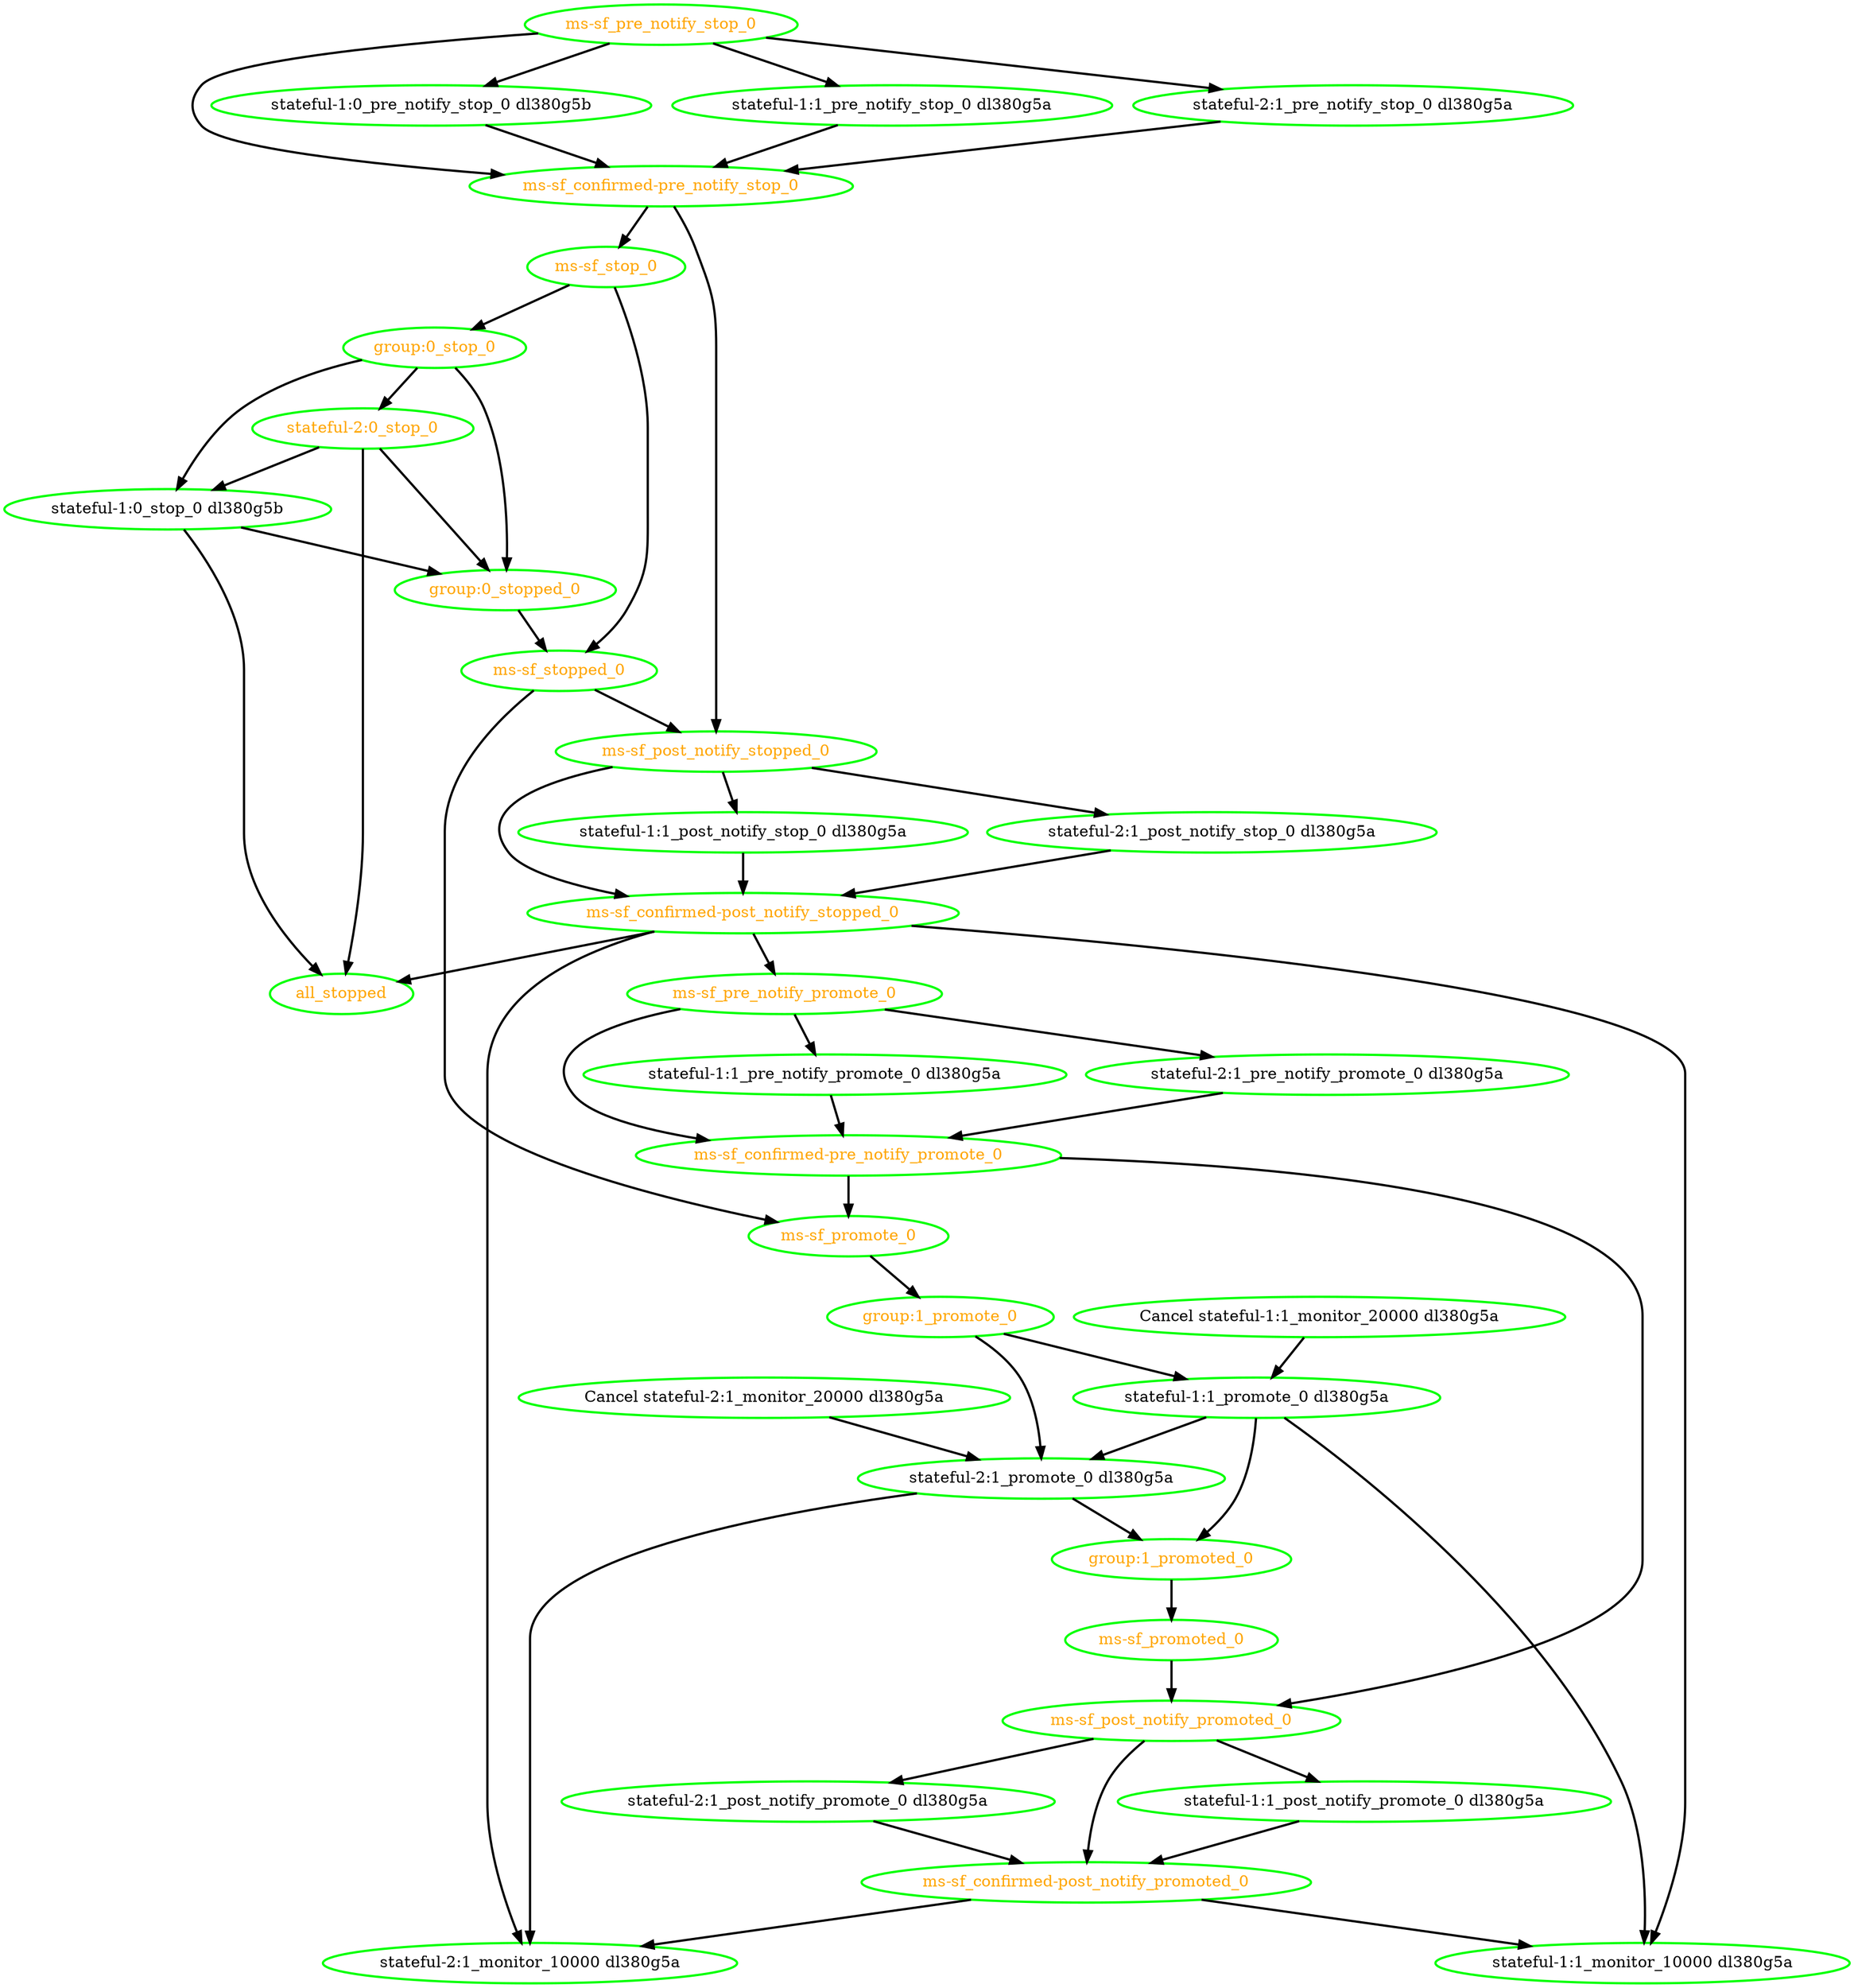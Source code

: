 digraph "g" {
"Cancel stateful-1:1_monitor_20000 dl380g5a" -> "stateful-1:1_promote_0 dl380g5a" [ style = bold]
"Cancel stateful-1:1_monitor_20000 dl380g5a" [ style=bold color="green" fontcolor="black"  ]
"Cancel stateful-2:1_monitor_20000 dl380g5a" -> "stateful-2:1_promote_0 dl380g5a" [ style = bold]
"Cancel stateful-2:1_monitor_20000 dl380g5a" [ style=bold color="green" fontcolor="black"  ]
"all_stopped" [ style=bold color="green" fontcolor="orange"  ]
"group:0_stop_0" -> "group:0_stopped_0" [ style = bold]
"group:0_stop_0" -> "stateful-1:0_stop_0 dl380g5b" [ style = bold]
"group:0_stop_0" -> "stateful-2:0_stop_0" [ style = bold]
"group:0_stop_0" [ style=bold color="green" fontcolor="orange"  ]
"group:0_stopped_0" -> "ms-sf_stopped_0" [ style = bold]
"group:0_stopped_0" [ style=bold color="green" fontcolor="orange"  ]
"group:1_promote_0" -> "stateful-1:1_promote_0 dl380g5a" [ style = bold]
"group:1_promote_0" -> "stateful-2:1_promote_0 dl380g5a" [ style = bold]
"group:1_promote_0" [ style=bold color="green" fontcolor="orange"  ]
"group:1_promoted_0" -> "ms-sf_promoted_0" [ style = bold]
"group:1_promoted_0" [ style=bold color="green" fontcolor="orange"  ]
"ms-sf_confirmed-post_notify_promoted_0" -> "stateful-1:1_monitor_10000 dl380g5a" [ style = bold]
"ms-sf_confirmed-post_notify_promoted_0" -> "stateful-2:1_monitor_10000 dl380g5a" [ style = bold]
"ms-sf_confirmed-post_notify_promoted_0" [ style=bold color="green" fontcolor="orange"  ]
"ms-sf_confirmed-post_notify_stopped_0" -> "all_stopped" [ style = bold]
"ms-sf_confirmed-post_notify_stopped_0" -> "ms-sf_pre_notify_promote_0" [ style = bold]
"ms-sf_confirmed-post_notify_stopped_0" -> "stateful-1:1_monitor_10000 dl380g5a" [ style = bold]
"ms-sf_confirmed-post_notify_stopped_0" -> "stateful-2:1_monitor_10000 dl380g5a" [ style = bold]
"ms-sf_confirmed-post_notify_stopped_0" [ style=bold color="green" fontcolor="orange"  ]
"ms-sf_confirmed-pre_notify_promote_0" -> "ms-sf_post_notify_promoted_0" [ style = bold]
"ms-sf_confirmed-pre_notify_promote_0" -> "ms-sf_promote_0" [ style = bold]
"ms-sf_confirmed-pre_notify_promote_0" [ style=bold color="green" fontcolor="orange"  ]
"ms-sf_confirmed-pre_notify_stop_0" -> "ms-sf_post_notify_stopped_0" [ style = bold]
"ms-sf_confirmed-pre_notify_stop_0" -> "ms-sf_stop_0" [ style = bold]
"ms-sf_confirmed-pre_notify_stop_0" [ style=bold color="green" fontcolor="orange"  ]
"ms-sf_post_notify_promoted_0" -> "ms-sf_confirmed-post_notify_promoted_0" [ style = bold]
"ms-sf_post_notify_promoted_0" -> "stateful-1:1_post_notify_promote_0 dl380g5a" [ style = bold]
"ms-sf_post_notify_promoted_0" -> "stateful-2:1_post_notify_promote_0 dl380g5a" [ style = bold]
"ms-sf_post_notify_promoted_0" [ style=bold color="green" fontcolor="orange"  ]
"ms-sf_post_notify_stopped_0" -> "ms-sf_confirmed-post_notify_stopped_0" [ style = bold]
"ms-sf_post_notify_stopped_0" -> "stateful-1:1_post_notify_stop_0 dl380g5a" [ style = bold]
"ms-sf_post_notify_stopped_0" -> "stateful-2:1_post_notify_stop_0 dl380g5a" [ style = bold]
"ms-sf_post_notify_stopped_0" [ style=bold color="green" fontcolor="orange"  ]
"ms-sf_pre_notify_promote_0" -> "ms-sf_confirmed-pre_notify_promote_0" [ style = bold]
"ms-sf_pre_notify_promote_0" -> "stateful-1:1_pre_notify_promote_0 dl380g5a" [ style = bold]
"ms-sf_pre_notify_promote_0" -> "stateful-2:1_pre_notify_promote_0 dl380g5a" [ style = bold]
"ms-sf_pre_notify_promote_0" [ style=bold color="green" fontcolor="orange"  ]
"ms-sf_pre_notify_stop_0" -> "ms-sf_confirmed-pre_notify_stop_0" [ style = bold]
"ms-sf_pre_notify_stop_0" -> "stateful-1:0_pre_notify_stop_0 dl380g5b" [ style = bold]
"ms-sf_pre_notify_stop_0" -> "stateful-1:1_pre_notify_stop_0 dl380g5a" [ style = bold]
"ms-sf_pre_notify_stop_0" -> "stateful-2:1_pre_notify_stop_0 dl380g5a" [ style = bold]
"ms-sf_pre_notify_stop_0" [ style=bold color="green" fontcolor="orange"  ]
"ms-sf_promote_0" -> "group:1_promote_0" [ style = bold]
"ms-sf_promote_0" [ style=bold color="green" fontcolor="orange"  ]
"ms-sf_promoted_0" -> "ms-sf_post_notify_promoted_0" [ style = bold]
"ms-sf_promoted_0" [ style=bold color="green" fontcolor="orange"  ]
"ms-sf_stop_0" -> "group:0_stop_0" [ style = bold]
"ms-sf_stop_0" -> "ms-sf_stopped_0" [ style = bold]
"ms-sf_stop_0" [ style=bold color="green" fontcolor="orange"  ]
"ms-sf_stopped_0" -> "ms-sf_post_notify_stopped_0" [ style = bold]
"ms-sf_stopped_0" -> "ms-sf_promote_0" [ style = bold]
"ms-sf_stopped_0" [ style=bold color="green" fontcolor="orange"  ]
"stateful-1:0_pre_notify_stop_0 dl380g5b" -> "ms-sf_confirmed-pre_notify_stop_0" [ style = bold]
"stateful-1:0_pre_notify_stop_0 dl380g5b" [ style=bold color="green" fontcolor="black"  ]
"stateful-1:0_stop_0 dl380g5b" -> "all_stopped" [ style = bold]
"stateful-1:0_stop_0 dl380g5b" -> "group:0_stopped_0" [ style = bold]
"stateful-1:0_stop_0 dl380g5b" [ style=bold color="green" fontcolor="black"  ]
"stateful-1:1_monitor_10000 dl380g5a" [ style=bold color="green" fontcolor="black"  ]
"stateful-1:1_post_notify_promote_0 dl380g5a" -> "ms-sf_confirmed-post_notify_promoted_0" [ style = bold]
"stateful-1:1_post_notify_promote_0 dl380g5a" [ style=bold color="green" fontcolor="black"  ]
"stateful-1:1_post_notify_stop_0 dl380g5a" -> "ms-sf_confirmed-post_notify_stopped_0" [ style = bold]
"stateful-1:1_post_notify_stop_0 dl380g5a" [ style=bold color="green" fontcolor="black"  ]
"stateful-1:1_pre_notify_promote_0 dl380g5a" -> "ms-sf_confirmed-pre_notify_promote_0" [ style = bold]
"stateful-1:1_pre_notify_promote_0 dl380g5a" [ style=bold color="green" fontcolor="black"  ]
"stateful-1:1_pre_notify_stop_0 dl380g5a" -> "ms-sf_confirmed-pre_notify_stop_0" [ style = bold]
"stateful-1:1_pre_notify_stop_0 dl380g5a" [ style=bold color="green" fontcolor="black"  ]
"stateful-1:1_promote_0 dl380g5a" -> "group:1_promoted_0" [ style = bold]
"stateful-1:1_promote_0 dl380g5a" -> "stateful-1:1_monitor_10000 dl380g5a" [ style = bold]
"stateful-1:1_promote_0 dl380g5a" -> "stateful-2:1_promote_0 dl380g5a" [ style = bold]
"stateful-1:1_promote_0 dl380g5a" [ style=bold color="green" fontcolor="black"  ]
"stateful-2:0_stop_0" -> "all_stopped" [ style = bold]
"stateful-2:0_stop_0" -> "group:0_stopped_0" [ style = bold]
"stateful-2:0_stop_0" -> "stateful-1:0_stop_0 dl380g5b" [ style = bold]
"stateful-2:0_stop_0" [ style=bold color="green" fontcolor="orange"  ]
"stateful-2:1_monitor_10000 dl380g5a" [ style=bold color="green" fontcolor="black"  ]
"stateful-2:1_post_notify_promote_0 dl380g5a" -> "ms-sf_confirmed-post_notify_promoted_0" [ style = bold]
"stateful-2:1_post_notify_promote_0 dl380g5a" [ style=bold color="green" fontcolor="black"  ]
"stateful-2:1_post_notify_stop_0 dl380g5a" -> "ms-sf_confirmed-post_notify_stopped_0" [ style = bold]
"stateful-2:1_post_notify_stop_0 dl380g5a" [ style=bold color="green" fontcolor="black"  ]
"stateful-2:1_pre_notify_promote_0 dl380g5a" -> "ms-sf_confirmed-pre_notify_promote_0" [ style = bold]
"stateful-2:1_pre_notify_promote_0 dl380g5a" [ style=bold color="green" fontcolor="black"  ]
"stateful-2:1_pre_notify_stop_0 dl380g5a" -> "ms-sf_confirmed-pre_notify_stop_0" [ style = bold]
"stateful-2:1_pre_notify_stop_0 dl380g5a" [ style=bold color="green" fontcolor="black"  ]
"stateful-2:1_promote_0 dl380g5a" -> "group:1_promoted_0" [ style = bold]
"stateful-2:1_promote_0 dl380g5a" -> "stateful-2:1_monitor_10000 dl380g5a" [ style = bold]
"stateful-2:1_promote_0 dl380g5a" [ style=bold color="green" fontcolor="black"  ]
}
